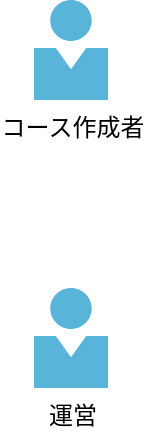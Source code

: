 <mxfile border="50" scale="3" compressed="false" locked="false" version="26.0.12">
  <diagram name="Blank" id="YmL12bMKpDGza6XwsDPr">
    <mxGraphModel dx="2226" dy="415" grid="0" gridSize="10" guides="1" tooltips="1" connect="1" arrows="1" fold="1" page="0" pageScale="1" pageWidth="827" pageHeight="1169" background="none" math="1" shadow="0">
      <root>
        <mxCell id="X5NqExCQtvZxIxQ7pmgY-0" />
        <mxCell id="1" parent="X5NqExCQtvZxIxQ7pmgY-0" />
        <mxCell id="AlTcTOnFtA8PbtLdYCW9-1" value="コース作成者" style="image;sketch=0;aspect=fixed;html=1;points=[];align=center;fontSize=12;image=img/lib/mscae/Person.svg;imageBackground=default;fillStyle=auto;" vertex="1" parent="1">
          <mxGeometry x="-404" y="406" width="37" height="50" as="geometry" />
        </mxCell>
        <mxCell id="AlTcTOnFtA8PbtLdYCW9-2" value="運営" style="image;sketch=0;aspect=fixed;html=1;points=[];align=center;fontSize=12;image=img/lib/mscae/Person.svg;imageBackground=default;fillStyle=auto;fillColor=light-dark(#FF56E2,var(--ge-dark-color, #121212));" vertex="1" parent="1">
          <mxGeometry x="-404" y="550" width="37" height="50" as="geometry" />
        </mxCell>
      </root>
    </mxGraphModel>
  </diagram>
</mxfile>
